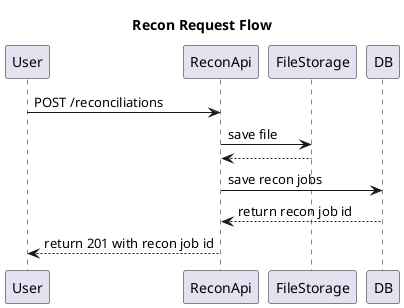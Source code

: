 @startuml Recon Request Flow

title Recon Request Flow

User -> ReconApi: POST /reconciliations
ReconApi -> FileStorage: save file
FileStorage --> ReconApi
ReconApi -> DB: save recon jobs
DB --> ReconApi: return recon job id
ReconApi --> User: return 201 with recon job id

@enduml
